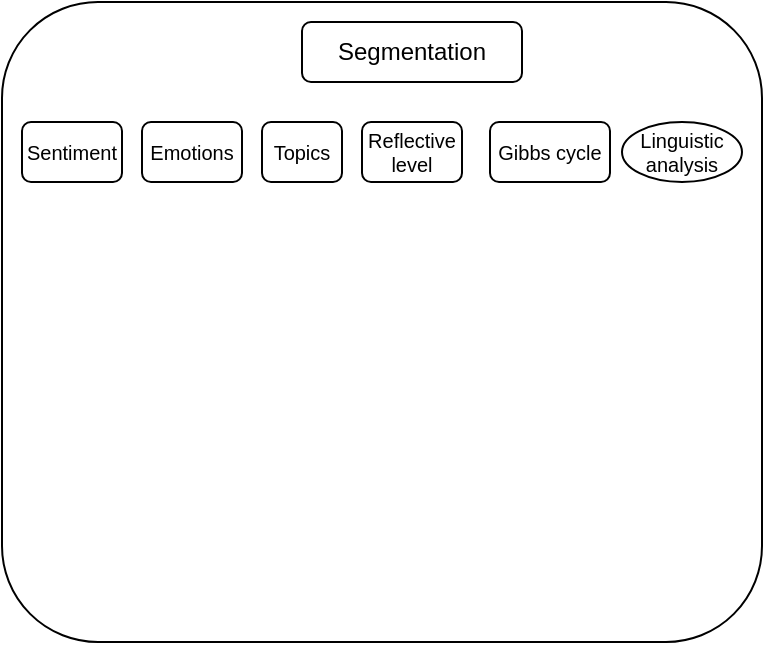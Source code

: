 <mxfile version="21.1.7" type="github">
  <diagram name="Page-1" id="71mnN-PuKCtRGTd7kYbZ">
    <mxGraphModel dx="754" dy="435" grid="1" gridSize="10" guides="1" tooltips="1" connect="1" arrows="1" fold="1" page="1" pageScale="1" pageWidth="827" pageHeight="1169" math="0" shadow="0">
      <root>
        <mxCell id="0" />
        <mxCell id="1" parent="0" />
        <mxCell id="m7d4Oc6UrYmVxNIomJw_-2" value="" style="rounded=1;whiteSpace=wrap;html=1;" vertex="1" parent="1">
          <mxGeometry x="170" y="250" width="380" height="320" as="geometry" />
        </mxCell>
        <mxCell id="m7d4Oc6UrYmVxNIomJw_-3" value="Segmentation" style="rounded=1;whiteSpace=wrap;html=1;" vertex="1" parent="1">
          <mxGeometry x="320" y="260" width="110" height="30" as="geometry" />
        </mxCell>
        <mxCell id="m7d4Oc6UrYmVxNIomJw_-4" value="Sentiment" style="rounded=1;whiteSpace=wrap;html=1;fontSize=10;" vertex="1" parent="1">
          <mxGeometry x="180" y="310" width="50" height="30" as="geometry" />
        </mxCell>
        <mxCell id="m7d4Oc6UrYmVxNIomJw_-5" value="Emotions" style="rounded=1;whiteSpace=wrap;html=1;fontSize=10;" vertex="1" parent="1">
          <mxGeometry x="240" y="310" width="50" height="30" as="geometry" />
        </mxCell>
        <mxCell id="m7d4Oc6UrYmVxNIomJw_-6" value="Topics" style="rounded=1;whiteSpace=wrap;html=1;fontSize=10;" vertex="1" parent="1">
          <mxGeometry x="300" y="310" width="40" height="30" as="geometry" />
        </mxCell>
        <mxCell id="m7d4Oc6UrYmVxNIomJw_-7" value="Reflective level" style="rounded=1;whiteSpace=wrap;html=1;fontSize=10;" vertex="1" parent="1">
          <mxGeometry x="350" y="310" width="50" height="30" as="geometry" />
        </mxCell>
        <mxCell id="m7d4Oc6UrYmVxNIomJw_-8" value="Gibbs cycle" style="rounded=1;whiteSpace=wrap;html=1;fontSize=10;" vertex="1" parent="1">
          <mxGeometry x="414" y="310" width="60" height="30" as="geometry" />
        </mxCell>
        <mxCell id="m7d4Oc6UrYmVxNIomJw_-10" value="Linguistic analysis" style="ellipse;whiteSpace=wrap;html=1;fontSize=10;" vertex="1" parent="1">
          <mxGeometry x="480" y="310" width="60" height="30" as="geometry" />
        </mxCell>
      </root>
    </mxGraphModel>
  </diagram>
</mxfile>
